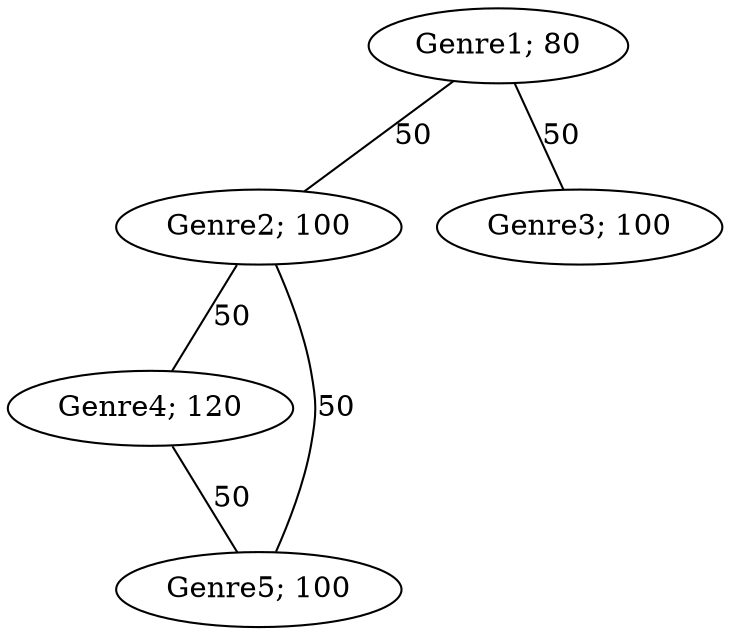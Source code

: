 Graph G{
n1 [label="Genre1; 80"];
n2 [label="Genre2; 100"];
n3 [label="Genre3; 100"];
n4 [label="Genre4; 120"];
n5 [label="Genre5; 100"];
n1 -- n2 [label="50",len=2];
n1 -- n3 [label="50",len=2];
n2 -- n4 [label="50",len=2];
n2 -- n5 [label="50",len=2];
n4 -- n5 [label="50",len=2];
}